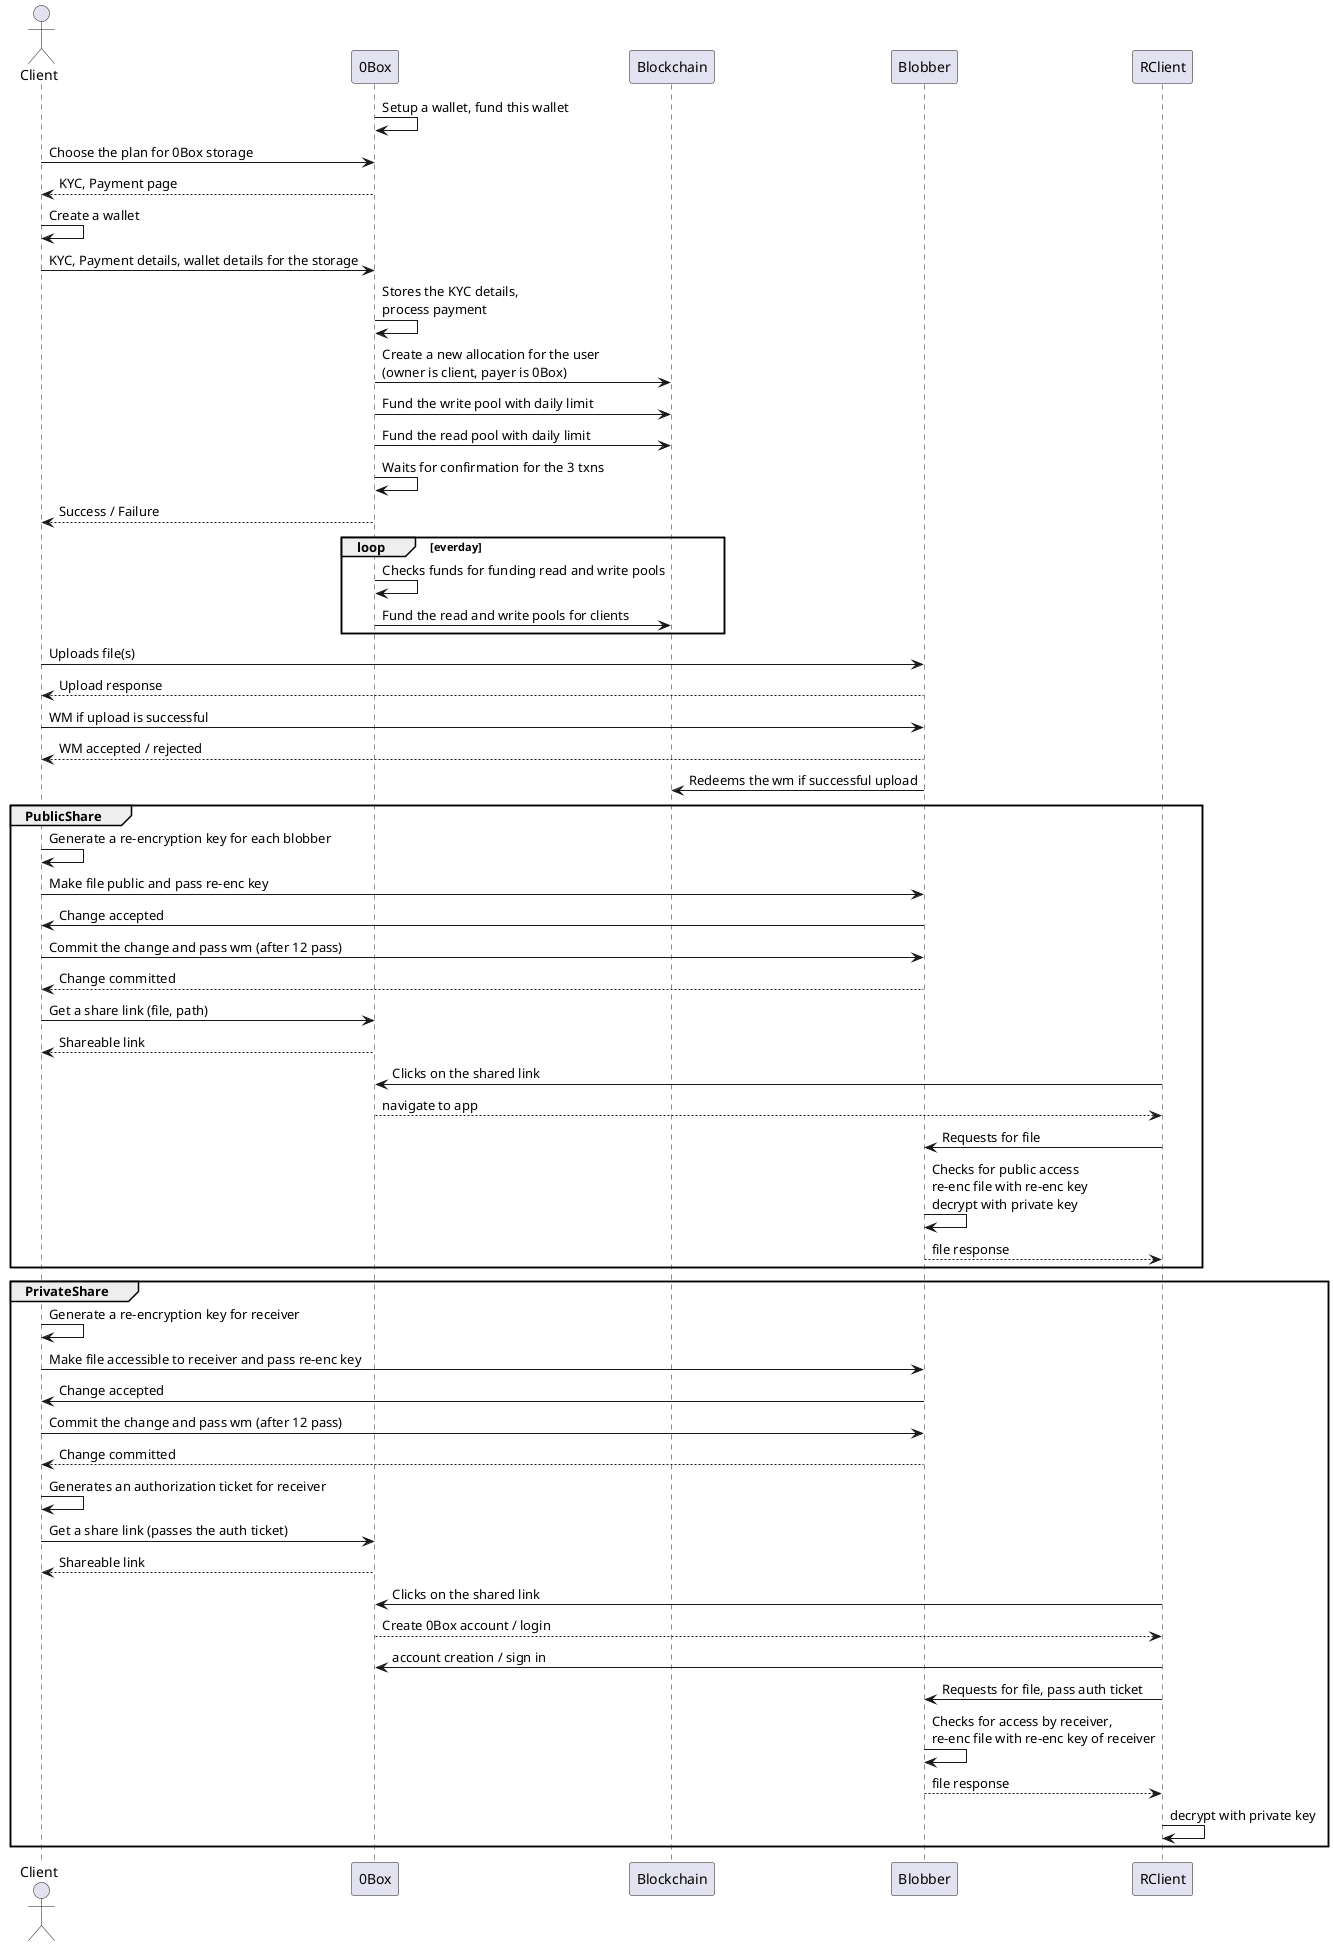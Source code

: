@startuml

actor Client

0Box -> 0Box : Setup a wallet, fund this wallet
Client -> 0Box : Choose the plan for 0Box storage
0Box --> Client : KYC, Payment page
Client -> Client : Create a wallet
Client -> 0Box : KYC, Payment details, wallet details for the storage
0Box -> 0Box : Stores the KYC details,\nprocess payment
0Box -> Blockchain : Create a new allocation for the user \n(owner is client, payer is 0Box)
0Box -> Blockchain : Fund the write pool with daily limit
0Box -> Blockchain : Fund the read pool with daily limit
0Box -> 0Box : Waits for confirmation for the 3 txns
0Box --> Client : Success / Failure

loop everday
0Box -> 0Box : Checks funds for funding read and write pools
0Box -> Blockchain : Fund the read and write pools for clients
end loop

Client -> Blobber : Uploads file(s)
Blobber --> Client : Upload response
Client -> Blobber : WM if upload is successful
Blobber --> Client : WM accepted / rejected
Blobber -> Blockchain : Redeems the wm if successful upload


group PublicShare
Client -> Client : Generate a re-encryption key for each blobber
Client -> Blobber : Make file public and pass re-enc key
Blobber -> Client : Change accepted
Client -> Blobber : Commit the change and pass wm (after 12 pass)
Blobber --> Client : Change committed
Client -> 0Box : Get a share link (file, path)
0Box --> Client : Shareable link

RClient -> 0Box : Clicks on the shared link
0Box --> RClient : navigate to app 
RClient -> Blobber : Requests for file
Blobber -> Blobber : Checks for public access \nre-enc file with re-enc key \n\
decrypt with private key
Blobber --> RClient : file response
end 

group PrivateShare
Client -> Client : Generate a re-encryption key for receiver
Client -> Blobber : Make file accessible to receiver and pass re-enc key
Blobber -> Client : Change accepted
Client -> Blobber : Commit the change and pass wm (after 12 pass)
Blobber --> Client : Change committed

Client -> Client : Generates an authorization ticket for receiver
Client -> 0Box : Get a share link (passes the auth ticket)
0Box --> Client : Shareable link

RClient -> 0Box : Clicks on the shared link
0Box --> RClient : Create 0Box account / login
RClient -> 0Box : account creation / sign in
RClient -> Blobber : Requests for file, pass auth ticket
Blobber -> Blobber : Checks for access by receiver, \nre-enc file with re-enc key of receiver
Blobber --> RClient : file response
RClient -> RClient : decrypt with private key
end 


@enduml